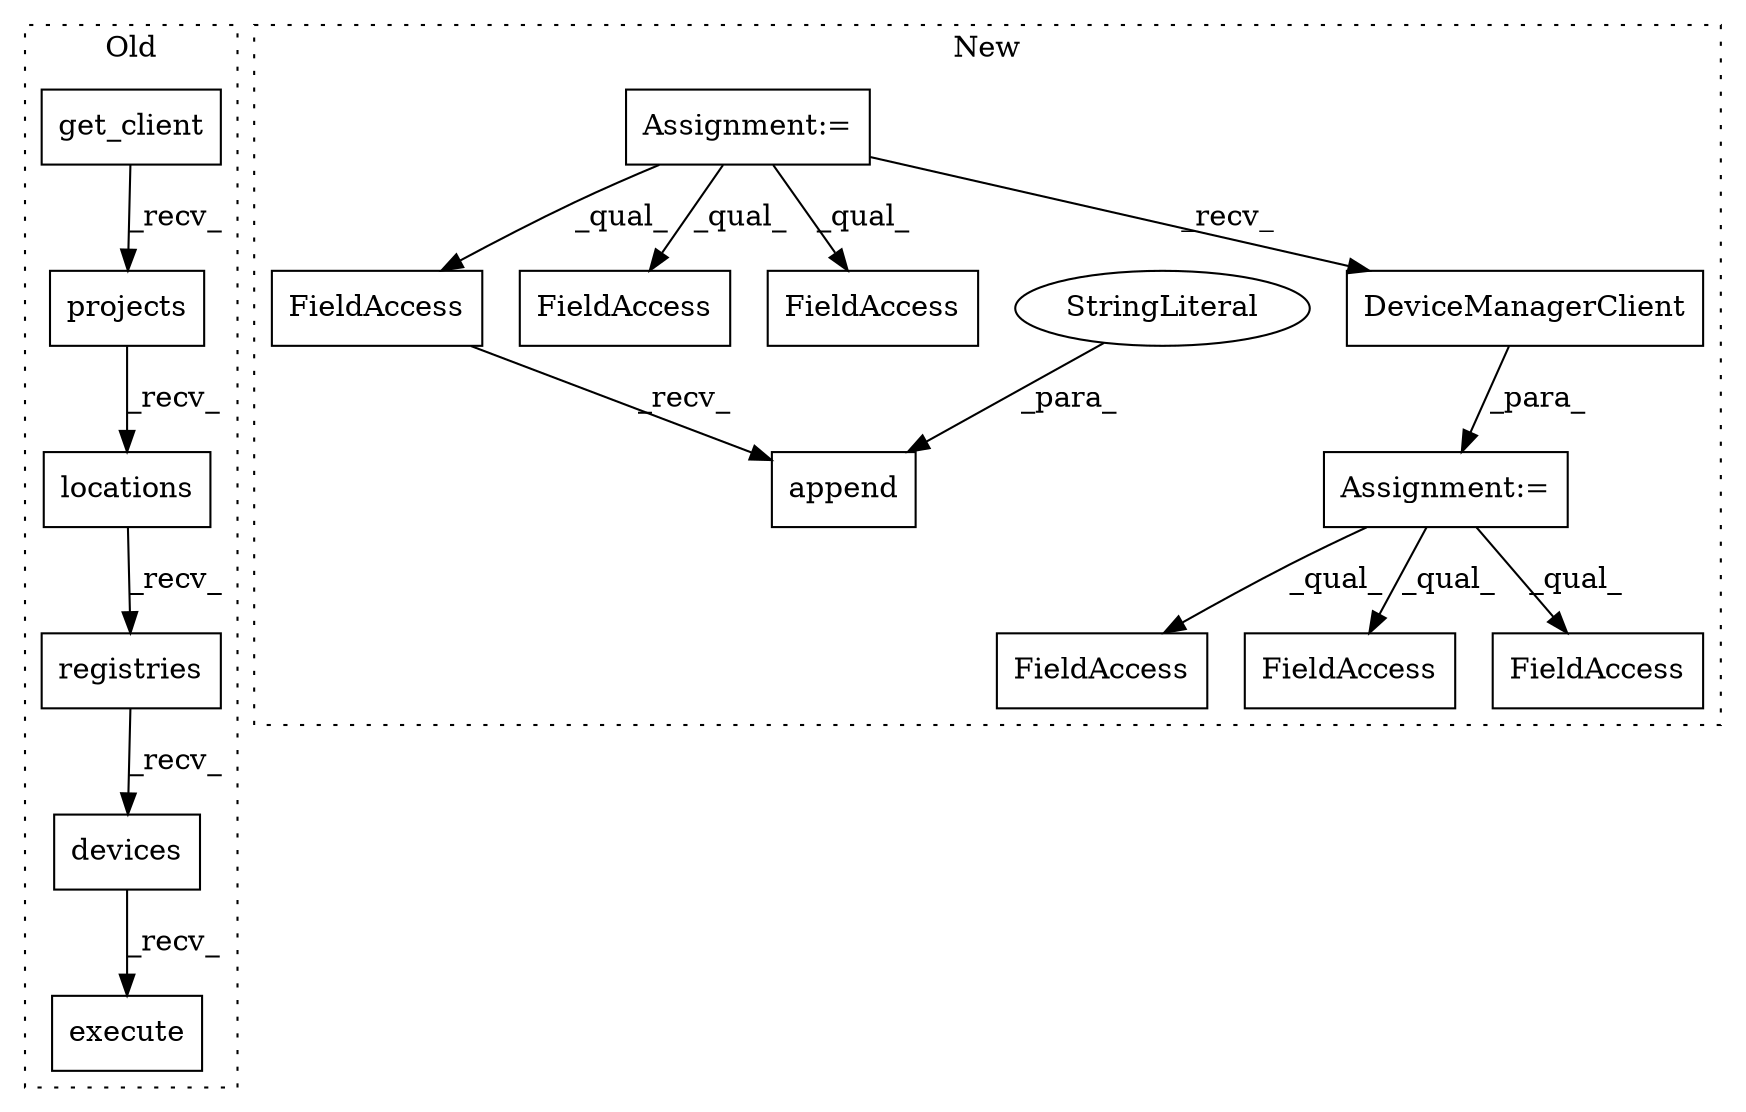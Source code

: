 digraph G {
subgraph cluster0 {
1 [label="registries" a="32" s="12198" l="12" shape="box"];
3 [label="get_client" a="32" s="11723,11754" l="11,1" shape="box"];
4 [label="projects" a="32" s="12175" l="10" shape="box"];
5 [label="devices" a="32" s="12211" l="9" shape="box"];
6 [label="execute" a="32" s="12260" l="9" shape="box"];
9 [label="locations" a="32" s="12186" l="11" shape="box"];
label = "Old";
style="dotted";
}
subgraph cluster1 {
2 [label="append" a="32" s="11721,11741" l="7,1" shape="box"];
7 [label="StringLiteral" a="45" s="11728" l="13" shape="ellipse"];
8 [label="FieldAccess" a="22" s="11710" l="10" shape="box"];
10 [label="Assignment:=" a="7" s="10960" l="6" shape="box"];
11 [label="FieldAccess" a="22" s="11680" l="12" shape="box"];
12 [label="FieldAccess" a="22" s="11638" l="18" shape="box"];
13 [label="FieldAccess" a="22" s="11588" l="9" shape="box"];
14 [label="FieldAccess" a="22" s="11432" l="12" shape="box"];
15 [label="FieldAccess" a="22" s="11617" l="13" shape="box"];
16 [label="DeviceManagerClient" a="32" s="11193" l="21" shape="box"];
17 [label="Assignment:=" a="7" s="11551" l="1" shape="box"];
label = "New";
style="dotted";
}
1 -> 5 [label="_recv_"];
3 -> 4 [label="_recv_"];
4 -> 9 [label="_recv_"];
5 -> 6 [label="_recv_"];
7 -> 2 [label="_para_"];
8 -> 2 [label="_recv_"];
9 -> 1 [label="_recv_"];
10 -> 8 [label="_qual_"];
10 -> 16 [label="_recv_"];
10 -> 14 [label="_qual_"];
10 -> 11 [label="_qual_"];
16 -> 17 [label="_para_"];
17 -> 12 [label="_qual_"];
17 -> 15 [label="_qual_"];
17 -> 13 [label="_qual_"];
}